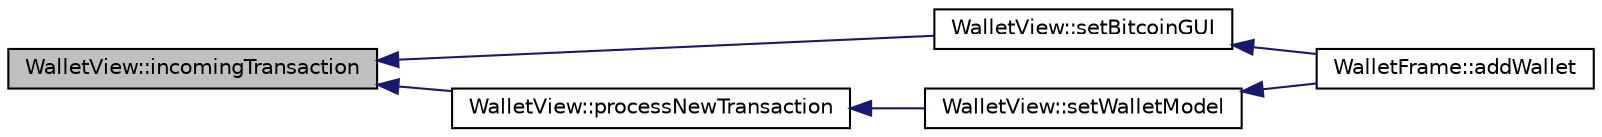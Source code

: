 digraph "WalletView::incomingTransaction"
{
  edge [fontname="Helvetica",fontsize="10",labelfontname="Helvetica",labelfontsize="10"];
  node [fontname="Helvetica",fontsize="10",shape=record];
  rankdir="LR";
  Node218 [label="WalletView::incomingTransaction",height=0.2,width=0.4,color="black", fillcolor="grey75", style="filled", fontcolor="black"];
  Node218 -> Node219 [dir="back",color="midnightblue",fontsize="10",style="solid",fontname="Helvetica"];
  Node219 [label="WalletView::setBitcoinGUI",height=0.2,width=0.4,color="black", fillcolor="white", style="filled",URL="$class_wallet_view.html#a4405b0cf33d31ea663cb1e5047ae1d97"];
  Node219 -> Node220 [dir="back",color="midnightblue",fontsize="10",style="solid",fontname="Helvetica"];
  Node220 [label="WalletFrame::addWallet",height=0.2,width=0.4,color="black", fillcolor="white", style="filled",URL="$class_wallet_frame.html#aa199c3f27654199d84c365cf86167d86"];
  Node218 -> Node221 [dir="back",color="midnightblue",fontsize="10",style="solid",fontname="Helvetica"];
  Node221 [label="WalletView::processNewTransaction",height=0.2,width=0.4,color="black", fillcolor="white", style="filled",URL="$class_wallet_view.html#addde7d2260658ee06f47f9c095a8cb2a",tooltip="Show incoming transaction notification for new transactions. "];
  Node221 -> Node222 [dir="back",color="midnightblue",fontsize="10",style="solid",fontname="Helvetica"];
  Node222 [label="WalletView::setWalletModel",height=0.2,width=0.4,color="black", fillcolor="white", style="filled",URL="$class_wallet_view.html#a0a37ff693a4f9c1e5ddc23f9cd3913be",tooltip="Set the wallet model. "];
  Node222 -> Node220 [dir="back",color="midnightblue",fontsize="10",style="solid",fontname="Helvetica"];
}
